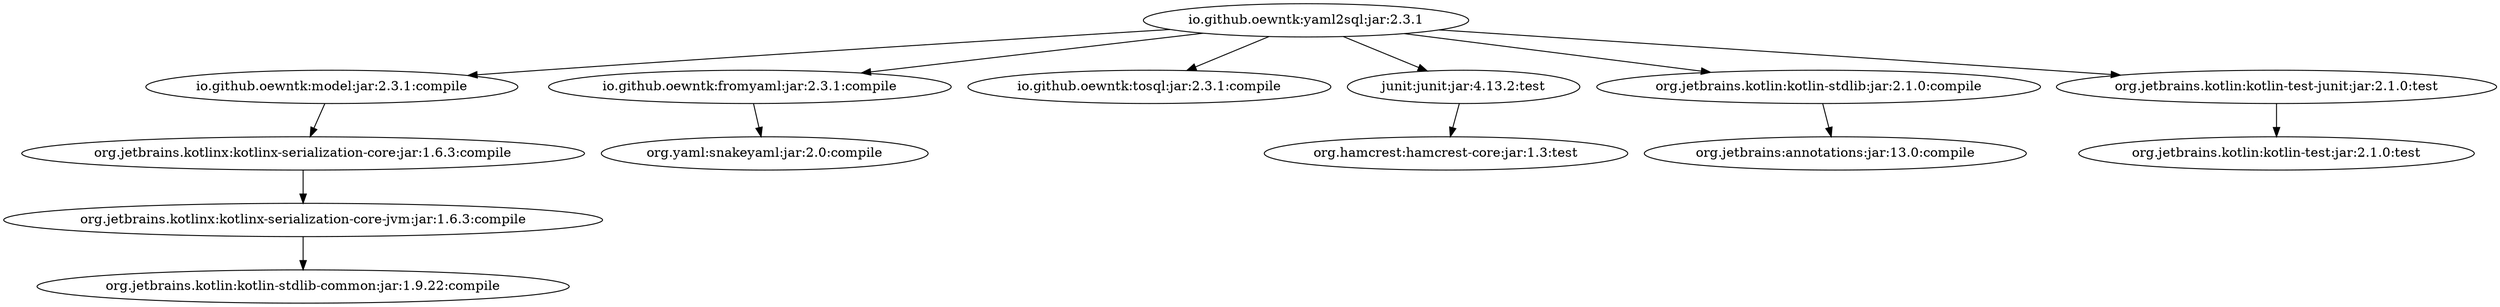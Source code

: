 digraph "io.github.oewntk:yaml2sql:jar:2.3.1" { 
	"io.github.oewntk:yaml2sql:jar:2.3.1" -> "io.github.oewntk:model:jar:2.3.1:compile" ; 
	"io.github.oewntk:yaml2sql:jar:2.3.1" -> "io.github.oewntk:fromyaml:jar:2.3.1:compile" ; 
	"io.github.oewntk:yaml2sql:jar:2.3.1" -> "io.github.oewntk:tosql:jar:2.3.1:compile" ; 
	"io.github.oewntk:yaml2sql:jar:2.3.1" -> "junit:junit:jar:4.13.2:test" ; 
	"io.github.oewntk:yaml2sql:jar:2.3.1" -> "org.jetbrains.kotlin:kotlin-stdlib:jar:2.1.0:compile" ;
	"io.github.oewntk:yaml2sql:jar:2.3.1" -> "org.jetbrains.kotlin:kotlin-test-junit:jar:2.1.0:test" ;
	"io.github.oewntk:model:jar:2.3.1:compile" -> "org.jetbrains.kotlinx:kotlinx-serialization-core:jar:1.6.3:compile" ; 
	"org.jetbrains.kotlinx:kotlinx-serialization-core:jar:1.6.3:compile" -> "org.jetbrains.kotlinx:kotlinx-serialization-core-jvm:jar:1.6.3:compile" ; 
	"org.jetbrains.kotlinx:kotlinx-serialization-core-jvm:jar:1.6.3:compile" -> "org.jetbrains.kotlin:kotlin-stdlib-common:jar:1.9.22:compile" ; 
	"io.github.oewntk:fromyaml:jar:2.3.1:compile" -> "org.yaml:snakeyaml:jar:2.0:compile" ; 
	"junit:junit:jar:4.13.2:test" -> "org.hamcrest:hamcrest-core:jar:1.3:test" ; 
	"org.jetbrains.kotlin:kotlin-stdlib:jar:2.1.0:compile" -> "org.jetbrains:annotations:jar:13.0:compile" ;
	"org.jetbrains.kotlin:kotlin-test-junit:jar:2.1.0:test" -> "org.jetbrains.kotlin:kotlin-test:jar:2.1.0:test" ;
 } 